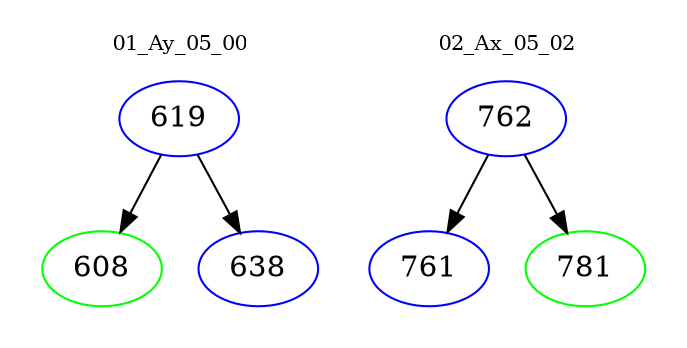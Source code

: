 digraph{
subgraph cluster_0 {
color = white
label = "01_Ay_05_00";
fontsize=10;
T0_619 [label="619", color="blue"]
T0_619 -> T0_608 [color="black"]
T0_608 [label="608", color="green"]
T0_619 -> T0_638 [color="black"]
T0_638 [label="638", color="blue"]
}
subgraph cluster_1 {
color = white
label = "02_Ax_05_02";
fontsize=10;
T1_762 [label="762", color="blue"]
T1_762 -> T1_761 [color="black"]
T1_761 [label="761", color="blue"]
T1_762 -> T1_781 [color="black"]
T1_781 [label="781", color="green"]
}
}
